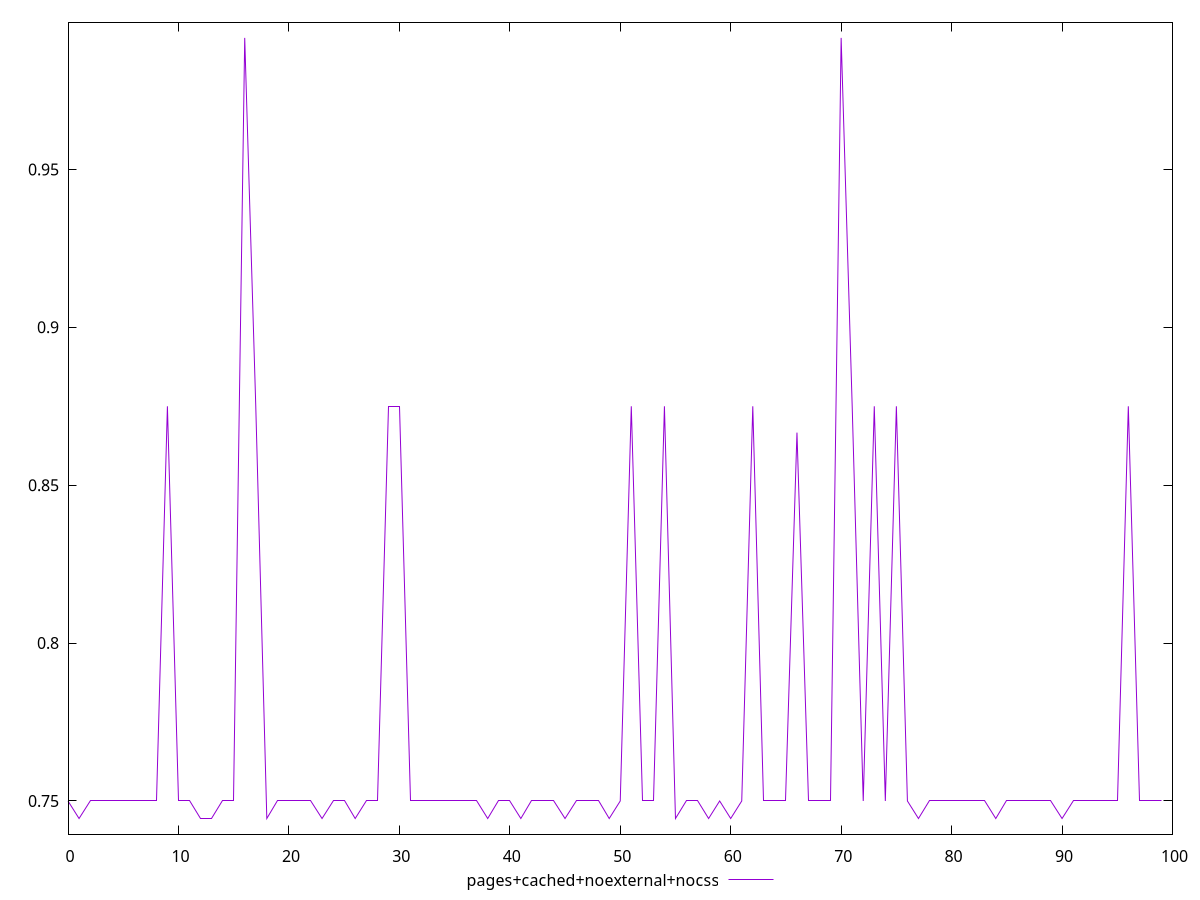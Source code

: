 $_pagesCachedNoexternalNocss <<EOF
0.75
0.7444444444444445
0.75
0.75
0.75
0.75
0.75
0.75
0.75
0.875
0.75
0.75
0.7444444444444445
0.7444444444444445
0.75
0.75
0.9916666666666667
0.875
0.7444444444444445
0.75
0.75
0.75
0.75
0.7444444444444445
0.75
0.75
0.7444444444444445
0.75
0.75
0.875
0.875
0.75
0.75
0.75
0.75
0.75
0.75
0.75
0.7444444444444445
0.75
0.75
0.7444444444444445
0.75
0.75
0.75
0.7444444444444445
0.75
0.75
0.75
0.7444444444444445
0.75
0.875
0.75
0.75
0.875
0.7444444444444445
0.75
0.75
0.7444444444444445
0.75
0.7444444444444445
0.75
0.875
0.75
0.75
0.75
0.8666666666666667
0.75
0.75
0.75
0.9916666666666667
0.875
0.75
0.875
0.75
0.875
0.75
0.7444444444444445
0.75
0.75
0.75
0.75
0.75
0.75
0.7444444444444445
0.75
0.75
0.75
0.75
0.75
0.7444444444444445
0.75
0.75
0.75
0.75
0.75
0.875
0.75
0.75
0.75
EOF
set key outside below
set terminal pngcairo
set output "report_00005_2020-11-02T22-26-11.212Z/uses-http2/pages+cached+noexternal+nocss//score.png"
set yrange [0.7395:0.9966111111111111]
plot $_pagesCachedNoexternalNocss title "pages+cached+noexternal+nocss" with line ,